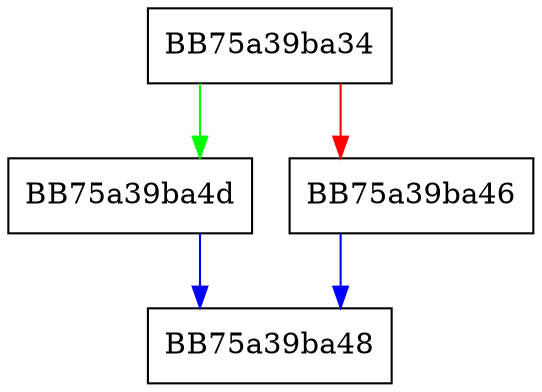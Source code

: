 digraph removeLeaf {
  node [shape="box"];
  graph [splines=ortho];
  BB75a39ba34 -> BB75a39ba4d [color="green"];
  BB75a39ba34 -> BB75a39ba46 [color="red"];
  BB75a39ba46 -> BB75a39ba48 [color="blue"];
  BB75a39ba4d -> BB75a39ba48 [color="blue"];
}